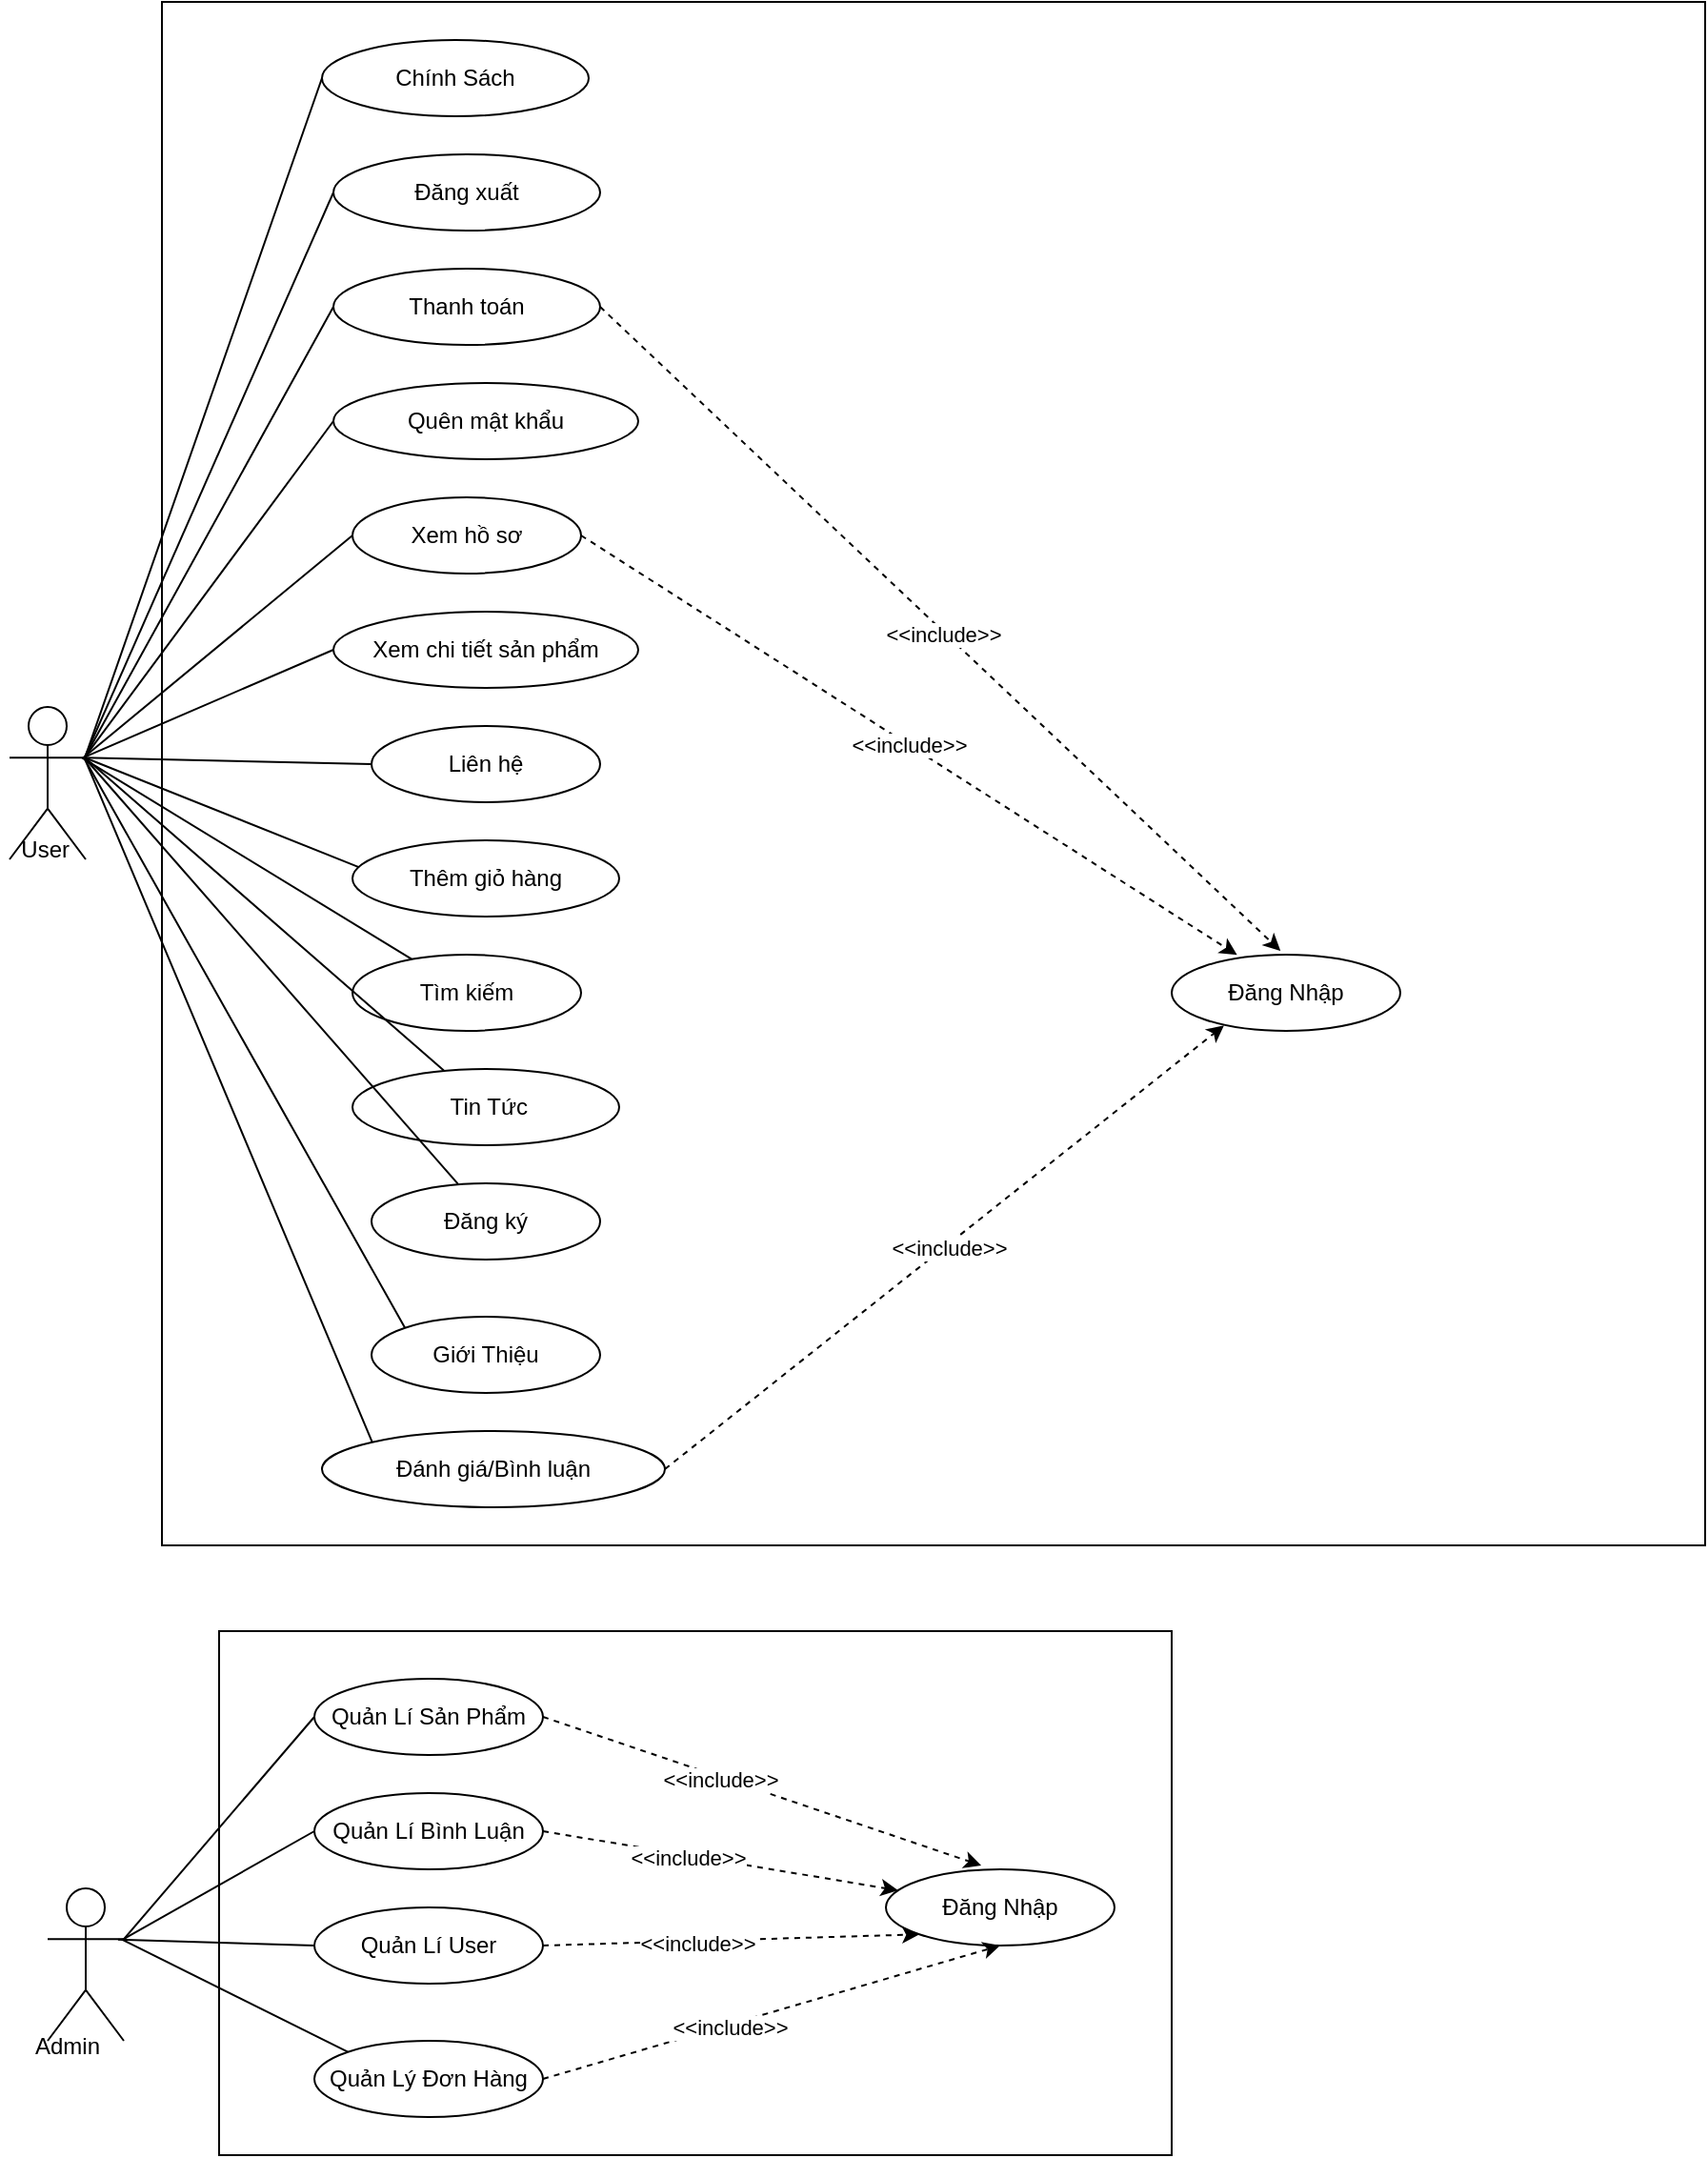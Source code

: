 <mxfile version="28.2.5">
  <diagram name="Use Case Diagram" id="usecase123">
    <mxGraphModel dx="70" dy="1207" grid="1" gridSize="10" guides="1" tooltips="1" connect="1" arrows="1" fold="1" page="1" pageScale="1" pageWidth="827" pageHeight="1169" math="0" shadow="0">
      <root>
        <mxCell id="0" />
        <mxCell id="1" parent="0" />
        <mxCell id="pkav59_5A5UW_an5WSjR-3" value="" style="rounded=0;whiteSpace=wrap;html=1;" parent="1" vertex="1">
          <mxGeometry x="180" y="695" width="500" height="275" as="geometry" />
        </mxCell>
        <mxCell id="pkav59_5A5UW_an5WSjR-1" value="" style="whiteSpace=wrap;html=1;aspect=fixed;" parent="1" vertex="1">
          <mxGeometry x="150" y="-160" width="810" height="810" as="geometry" />
        </mxCell>
        <mxCell id="user" value="" style="shape=umlActor;" parent="1" vertex="1">
          <mxGeometry x="70" y="210" width="40" height="80" as="geometry" />
        </mxCell>
        <mxCell id="uc1" value="Xem hồ sơ" style="ellipse;whiteSpace=wrap;" parent="1" vertex="1">
          <mxGeometry x="250" y="100" width="120" height="40" as="geometry" />
        </mxCell>
        <mxCell id="uc2" value="Xem chi tiết sản phẩm" style="ellipse;whiteSpace=wrap;" parent="1" vertex="1">
          <mxGeometry x="240" y="160" width="160" height="40" as="geometry" />
        </mxCell>
        <mxCell id="uc3" value="Liên hệ" style="ellipse;whiteSpace=wrap;" parent="1" vertex="1">
          <mxGeometry x="260" y="220" width="120" height="40" as="geometry" />
        </mxCell>
        <mxCell id="uc4" value="Thêm giỏ hàng" style="ellipse;whiteSpace=wrap;" parent="1" vertex="1">
          <mxGeometry x="250" y="280" width="140" height="40" as="geometry" />
        </mxCell>
        <mxCell id="uc5" value="Tìm kiếm" style="ellipse;whiteSpace=wrap;" parent="1" vertex="1">
          <mxGeometry x="250" y="340" width="120" height="40" as="geometry" />
        </mxCell>
        <mxCell id="uc6" value=" Tin Tức" style="ellipse;whiteSpace=wrap;" parent="1" vertex="1">
          <mxGeometry x="250" y="400" width="140" height="40" as="geometry" />
        </mxCell>
        <mxCell id="uc7" value="Đăng ký" style="ellipse;whiteSpace=wrap;" parent="1" vertex="1">
          <mxGeometry x="260" y="460" width="120" height="40" as="geometry" />
        </mxCell>
        <mxCell id="uc8" value="Quên mật khẩu" style="ellipse;whiteSpace=wrap;" parent="1" vertex="1">
          <mxGeometry x="240" y="40" width="160" height="40" as="geometry" />
        </mxCell>
        <mxCell id="uc9" value="Đánh giá/Bình luận" style="ellipse;whiteSpace=wrap;" parent="1" vertex="1">
          <mxGeometry x="234" y="590" width="180" height="40" as="geometry" />
        </mxCell>
        <mxCell id="uc10" value="Thanh toán" style="ellipse;whiteSpace=wrap;" parent="1" vertex="1">
          <mxGeometry x="240" y="-20" width="140" height="40" as="geometry" />
        </mxCell>
        <mxCell id="uc11" value="Đăng xuất" style="ellipse;whiteSpace=wrap;" parent="1" vertex="1">
          <mxGeometry x="240" y="-80" width="140" height="40" as="geometry" />
        </mxCell>
        <mxCell id="M7kHpwHz41B4yy5_DEGk-1" value="Đăng Nhập" style="ellipse;whiteSpace=wrap;" parent="1" vertex="1">
          <mxGeometry x="680" y="340" width="120" height="40" as="geometry" />
        </mxCell>
        <UserObject label="&amp;lt;&amp;lt;include&amp;gt;&amp;gt;" tooltip="Inclu&#xa;" id="M7kHpwHz41B4yy5_DEGk-2">
          <mxCell style="endArrow=classic;dashed=1;html=1;rounded=0;entryX=0.286;entryY=0.004;entryDx=0;entryDy=0;exitX=1;exitY=0.5;exitDx=0;exitDy=0;entryPerimeter=0;endFill=1;" parent="1" source="uc1" target="M7kHpwHz41B4yy5_DEGk-1" edge="1">
            <mxGeometry x="-0.0" width="50" height="50" relative="1" as="geometry">
              <mxPoint x="400" y="330" as="sourcePoint" />
              <mxPoint x="450" y="280" as="targetPoint" />
              <mxPoint as="offset" />
            </mxGeometry>
          </mxCell>
        </UserObject>
        <mxCell id="M7kHpwHz41B4yy5_DEGk-3" value="" style="endArrow=classic;dashed=1;html=1;rounded=0;exitX=1;exitY=0.5;exitDx=0;exitDy=0;entryX=0.229;entryY=0.928;entryDx=0;entryDy=0;entryPerimeter=0;endFill=1;" parent="1" source="uc9" target="M7kHpwHz41B4yy5_DEGk-1" edge="1">
          <mxGeometry width="50" height="50" relative="1" as="geometry">
            <mxPoint x="390" y="470" as="sourcePoint" />
            <mxPoint x="440" y="420" as="targetPoint" />
          </mxGeometry>
        </mxCell>
        <mxCell id="M7kHpwHz41B4yy5_DEGk-4" value="&amp;lt;&amp;lt;include&amp;gt;&amp;gt;" style="edgeLabel;html=1;align=center;verticalAlign=middle;resizable=0;points=[];" parent="M7kHpwHz41B4yy5_DEGk-3" vertex="1" connectable="0">
          <mxGeometry x="0.01" y="-1" relative="1" as="geometry">
            <mxPoint as="offset" />
          </mxGeometry>
        </mxCell>
        <mxCell id="M7kHpwHz41B4yy5_DEGk-5" value="" style="endArrow=none;html=1;rounded=0;entryX=0;entryY=0.5;entryDx=0;entryDy=0;exitX=0.97;exitY=0.332;exitDx=0;exitDy=0;exitPerimeter=0;" parent="1" target="uc2" edge="1" source="user">
          <mxGeometry width="50" height="50" relative="1" as="geometry">
            <mxPoint x="110" y="240" as="sourcePoint" />
            <mxPoint x="440" y="320" as="targetPoint" />
          </mxGeometry>
        </mxCell>
        <mxCell id="M7kHpwHz41B4yy5_DEGk-6" value="" style="endArrow=none;html=1;rounded=0;entryX=0;entryY=0.5;entryDx=0;entryDy=0;exitX=0.969;exitY=0.333;exitDx=0;exitDy=0;exitPerimeter=0;" parent="1" target="uc1" edge="1" source="user">
          <mxGeometry width="50" height="50" relative="1" as="geometry">
            <mxPoint x="110" y="240" as="sourcePoint" />
            <mxPoint x="440" y="320" as="targetPoint" />
          </mxGeometry>
        </mxCell>
        <mxCell id="M7kHpwHz41B4yy5_DEGk-7" value="" style="endArrow=none;html=1;rounded=0;entryX=0;entryY=0.5;entryDx=0;entryDy=0;exitX=0.982;exitY=0.333;exitDx=0;exitDy=0;exitPerimeter=0;" parent="1" target="uc3" edge="1" source="user">
          <mxGeometry width="50" height="50" relative="1" as="geometry">
            <mxPoint x="110" y="240" as="sourcePoint" />
            <mxPoint x="440" y="270" as="targetPoint" />
          </mxGeometry>
        </mxCell>
        <mxCell id="M7kHpwHz41B4yy5_DEGk-8" value="" style="endArrow=none;html=1;rounded=0;entryX=0.026;entryY=0.355;entryDx=0;entryDy=0;entryPerimeter=0;exitX=0.98;exitY=0.331;exitDx=0;exitDy=0;exitPerimeter=0;" parent="1" target="uc4" edge="1" source="user">
          <mxGeometry width="50" height="50" relative="1" as="geometry">
            <mxPoint x="110" y="240" as="sourcePoint" />
            <mxPoint x="440" y="270" as="targetPoint" />
          </mxGeometry>
        </mxCell>
        <mxCell id="M7kHpwHz41B4yy5_DEGk-9" value="" style="endArrow=none;html=1;rounded=0;exitX=0.952;exitY=0.333;exitDx=0;exitDy=0;exitPerimeter=0;" parent="1" target="uc5" edge="1" source="user">
          <mxGeometry width="50" height="50" relative="1" as="geometry">
            <mxPoint x="110" y="240" as="sourcePoint" />
            <mxPoint x="220" y="290" as="targetPoint" />
          </mxGeometry>
        </mxCell>
        <mxCell id="M7kHpwHz41B4yy5_DEGk-10" value="" style="endArrow=none;html=1;rounded=0;entryX=0.982;entryY=0.33;entryDx=0;entryDy=0;entryPerimeter=0;" parent="1" source="uc6" edge="1" target="user">
          <mxGeometry width="50" height="50" relative="1" as="geometry">
            <mxPoint x="180" y="360" as="sourcePoint" />
            <mxPoint x="110" y="240" as="targetPoint" />
          </mxGeometry>
        </mxCell>
        <mxCell id="M7kHpwHz41B4yy5_DEGk-11" value="" style="endArrow=none;html=1;rounded=0;exitX=0.379;exitY=0.011;exitDx=0;exitDy=0;exitPerimeter=0;entryX=0.983;entryY=0.333;entryDx=0;entryDy=0;entryPerimeter=0;" parent="1" source="uc7" edge="1" target="user">
          <mxGeometry width="50" height="50" relative="1" as="geometry">
            <mxPoint x="250" y="400" as="sourcePoint" />
            <mxPoint x="110" y="240" as="targetPoint" />
          </mxGeometry>
        </mxCell>
        <mxCell id="M7kHpwHz41B4yy5_DEGk-12" value="" style="endArrow=none;html=1;rounded=0;entryX=0;entryY=0.5;entryDx=0;entryDy=0;exitX=0.985;exitY=0.331;exitDx=0;exitDy=0;exitPerimeter=0;" parent="1" target="uc8" edge="1" source="user">
          <mxGeometry width="50" height="50" relative="1" as="geometry">
            <mxPoint x="110" y="240" as="sourcePoint" />
            <mxPoint x="270" y="150" as="targetPoint" />
          </mxGeometry>
        </mxCell>
        <mxCell id="M7kHpwHz41B4yy5_DEGk-13" value="" style="endArrow=none;html=1;rounded=0;entryX=0;entryY=0.5;entryDx=0;entryDy=0;exitX=0.983;exitY=0.334;exitDx=0;exitDy=0;exitPerimeter=0;" parent="1" target="uc10" edge="1" source="user">
          <mxGeometry width="50" height="50" relative="1" as="geometry">
            <mxPoint x="110" y="240" as="sourcePoint" />
            <mxPoint x="380" y="210" as="targetPoint" />
          </mxGeometry>
        </mxCell>
        <mxCell id="M7kHpwHz41B4yy5_DEGk-14" value="" style="endArrow=none;html=1;rounded=0;entryX=0;entryY=0.5;entryDx=0;entryDy=0;exitX=0.987;exitY=0.329;exitDx=0;exitDy=0;exitPerimeter=0;" parent="1" target="uc11" edge="1" source="user">
          <mxGeometry width="50" height="50" relative="1" as="geometry">
            <mxPoint x="110" y="240" as="sourcePoint" />
            <mxPoint x="180" y="50" as="targetPoint" />
          </mxGeometry>
        </mxCell>
        <mxCell id="M7kHpwHz41B4yy5_DEGk-15" value="" style="endArrow=none;html=1;rounded=0;exitX=0;exitY=0;exitDx=0;exitDy=0;entryX=0.982;entryY=0.333;entryDx=0;entryDy=0;entryPerimeter=0;" parent="1" source="uc9" edge="1" target="user">
          <mxGeometry width="50" height="50" relative="1" as="geometry">
            <mxPoint x="130" y="520" as="sourcePoint" />
            <mxPoint x="110" y="240" as="targetPoint" />
          </mxGeometry>
        </mxCell>
        <mxCell id="M7kHpwHz41B4yy5_DEGk-16" value="" style="endArrow=classic;html=1;rounded=0;exitX=1;exitY=0.5;exitDx=0;exitDy=0;entryX=0.476;entryY=-0.049;entryDx=0;entryDy=0;entryPerimeter=0;dashed=1;endFill=1;" parent="1" source="uc10" target="M7kHpwHz41B4yy5_DEGk-1" edge="1">
          <mxGeometry width="50" height="50" relative="1" as="geometry">
            <mxPoint x="630" y="273" as="sourcePoint" />
            <mxPoint x="937" y="110" as="targetPoint" />
          </mxGeometry>
        </mxCell>
        <mxCell id="M7kHpwHz41B4yy5_DEGk-17" value="&amp;lt;&amp;lt;include&amp;gt;&amp;gt;" style="edgeLabel;html=1;align=center;verticalAlign=middle;resizable=0;points=[];" parent="M7kHpwHz41B4yy5_DEGk-16" vertex="1" connectable="0">
          <mxGeometry x="0.01" y="-1" relative="1" as="geometry">
            <mxPoint as="offset" />
          </mxGeometry>
        </mxCell>
        <mxCell id="M7kHpwHz41B4yy5_DEGk-21" value="" style="shape=umlActor;" parent="1" vertex="1">
          <mxGeometry x="90" y="830" width="40" height="80" as="geometry" />
        </mxCell>
        <mxCell id="M7kHpwHz41B4yy5_DEGk-23" value="Quản Lí Sản Phẩm" style="ellipse;whiteSpace=wrap;" parent="1" vertex="1">
          <mxGeometry x="230" y="720" width="120" height="40" as="geometry" />
        </mxCell>
        <mxCell id="M7kHpwHz41B4yy5_DEGk-24" value="Quản Lí Bình Luận" style="ellipse;whiteSpace=wrap;" parent="1" vertex="1">
          <mxGeometry x="230" y="780" width="120" height="40" as="geometry" />
        </mxCell>
        <mxCell id="M7kHpwHz41B4yy5_DEGk-25" value="Quản Lí User" style="ellipse;whiteSpace=wrap;" parent="1" vertex="1">
          <mxGeometry x="230" y="840" width="120" height="40" as="geometry" />
        </mxCell>
        <mxCell id="M7kHpwHz41B4yy5_DEGk-26" value="Quản Lý Đơn Hàng" style="ellipse;whiteSpace=wrap;" parent="1" vertex="1">
          <mxGeometry x="230" y="910" width="120" height="40" as="geometry" />
        </mxCell>
        <mxCell id="M7kHpwHz41B4yy5_DEGk-30" value="" style="endArrow=none;html=1;rounded=0;exitX=0;exitY=0;exitDx=0;exitDy=0;entryX=0.968;entryY=0.334;entryDx=0;entryDy=0;entryPerimeter=0;" parent="1" source="M7kHpwHz41B4yy5_DEGk-26" edge="1" target="M7kHpwHz41B4yy5_DEGk-21">
          <mxGeometry width="50" height="50" relative="1" as="geometry">
            <mxPoint x="326" y="1096" as="sourcePoint" />
            <mxPoint x="130" y="860" as="targetPoint" />
          </mxGeometry>
        </mxCell>
        <mxCell id="M7kHpwHz41B4yy5_DEGk-31" value="" style="endArrow=none;html=1;rounded=0;exitX=0;exitY=0.5;exitDx=0;exitDy=0;entryX=0.924;entryY=0.336;entryDx=0;entryDy=0;entryPerimeter=0;" parent="1" source="M7kHpwHz41B4yy5_DEGk-25" edge="1" target="M7kHpwHz41B4yy5_DEGk-21">
          <mxGeometry width="50" height="50" relative="1" as="geometry">
            <mxPoint x="356" y="1086" as="sourcePoint" />
            <mxPoint x="130" y="860" as="targetPoint" />
          </mxGeometry>
        </mxCell>
        <mxCell id="M7kHpwHz41B4yy5_DEGk-32" value="" style="endArrow=none;html=1;rounded=0;exitX=0;exitY=0.5;exitDx=0;exitDy=0;entryX=0.984;entryY=0.336;entryDx=0;entryDy=0;entryPerimeter=0;" parent="1" source="M7kHpwHz41B4yy5_DEGk-24" edge="1" target="M7kHpwHz41B4yy5_DEGk-21">
          <mxGeometry width="50" height="50" relative="1" as="geometry">
            <mxPoint x="356" y="1026" as="sourcePoint" />
            <mxPoint x="130" y="860" as="targetPoint" />
          </mxGeometry>
        </mxCell>
        <mxCell id="M7kHpwHz41B4yy5_DEGk-33" value="" style="endArrow=none;html=1;rounded=0;exitX=0;exitY=0.5;exitDx=0;exitDy=0;entryX=1;entryY=0.333;entryDx=0;entryDy=0;entryPerimeter=0;" parent="1" source="M7kHpwHz41B4yy5_DEGk-23" edge="1" target="M7kHpwHz41B4yy5_DEGk-21">
          <mxGeometry width="50" height="50" relative="1" as="geometry">
            <mxPoint x="326" y="946" as="sourcePoint" />
            <mxPoint x="130" y="860" as="targetPoint" />
          </mxGeometry>
        </mxCell>
        <mxCell id="M7kHpwHz41B4yy5_DEGk-34" value="Đăng Nhập" style="ellipse;whiteSpace=wrap;" parent="1" vertex="1">
          <mxGeometry x="530" y="820" width="120" height="40" as="geometry" />
        </mxCell>
        <mxCell id="M7kHpwHz41B4yy5_DEGk-35" value="" style="endArrow=classic;dashed=1;html=1;rounded=0;entryX=0.417;entryY=-0.05;entryDx=0;entryDy=0;exitX=1;exitY=0.5;exitDx=0;exitDy=0;endFill=1;entryPerimeter=0;" parent="1" source="M7kHpwHz41B4yy5_DEGk-23" target="M7kHpwHz41B4yy5_DEGk-34" edge="1">
          <mxGeometry width="50" height="50" relative="1" as="geometry">
            <mxPoint x="350" y="850" as="sourcePoint" />
            <mxPoint x="400" y="800" as="targetPoint" />
          </mxGeometry>
        </mxCell>
        <mxCell id="M7kHpwHz41B4yy5_DEGk-36" value="&amp;lt;&amp;lt;include&amp;gt;&amp;gt;" style="edgeLabel;html=1;align=center;verticalAlign=middle;resizable=0;points=[];" parent="M7kHpwHz41B4yy5_DEGk-35" vertex="1" connectable="0">
          <mxGeometry x="-0.198" y="-1" relative="1" as="geometry">
            <mxPoint x="1" as="offset" />
          </mxGeometry>
        </mxCell>
        <mxCell id="M7kHpwHz41B4yy5_DEGk-37" value="" style="endArrow=classic;dashed=1;html=1;rounded=0;exitX=1;exitY=0.5;exitDx=0;exitDy=0;endFill=1;" parent="1" source="M7kHpwHz41B4yy5_DEGk-24" target="M7kHpwHz41B4yy5_DEGk-34" edge="1">
          <mxGeometry width="50" height="50" relative="1" as="geometry">
            <mxPoint x="450" y="970" as="sourcePoint" />
            <mxPoint x="648" y="1056" as="targetPoint" />
          </mxGeometry>
        </mxCell>
        <mxCell id="M7kHpwHz41B4yy5_DEGk-38" value="&amp;lt;&amp;lt;include&amp;gt;&amp;gt;" style="edgeLabel;html=1;align=center;verticalAlign=middle;resizable=0;points=[];" parent="M7kHpwHz41B4yy5_DEGk-37" vertex="1" connectable="0">
          <mxGeometry x="-0.198" y="-1" relative="1" as="geometry">
            <mxPoint x="1" as="offset" />
          </mxGeometry>
        </mxCell>
        <mxCell id="M7kHpwHz41B4yy5_DEGk-39" value="" style="endArrow=classic;dashed=1;html=1;rounded=0;entryX=0;entryY=1;entryDx=0;entryDy=0;exitX=1;exitY=0.5;exitDx=0;exitDy=0;endFill=1;" parent="1" source="M7kHpwHz41B4yy5_DEGk-25" target="M7kHpwHz41B4yy5_DEGk-34" edge="1">
          <mxGeometry width="50" height="50" relative="1" as="geometry">
            <mxPoint x="410" y="890" as="sourcePoint" />
            <mxPoint x="608" y="976" as="targetPoint" />
          </mxGeometry>
        </mxCell>
        <mxCell id="M7kHpwHz41B4yy5_DEGk-40" value="&amp;lt;&amp;lt;include&amp;gt;&amp;gt;" style="edgeLabel;html=1;align=center;verticalAlign=middle;resizable=0;points=[];" parent="M7kHpwHz41B4yy5_DEGk-39" vertex="1" connectable="0">
          <mxGeometry x="-0.198" y="-1" relative="1" as="geometry">
            <mxPoint x="1" as="offset" />
          </mxGeometry>
        </mxCell>
        <mxCell id="M7kHpwHz41B4yy5_DEGk-41" value="" style="endArrow=classic;dashed=1;html=1;rounded=0;entryX=0.5;entryY=1;entryDx=0;entryDy=0;exitX=1;exitY=0.5;exitDx=0;exitDy=0;endFill=1;" parent="1" source="M7kHpwHz41B4yy5_DEGk-26" target="M7kHpwHz41B4yy5_DEGk-34" edge="1">
          <mxGeometry width="50" height="50" relative="1" as="geometry">
            <mxPoint x="440" y="960" as="sourcePoint" />
            <mxPoint x="638" y="1046" as="targetPoint" />
          </mxGeometry>
        </mxCell>
        <mxCell id="M7kHpwHz41B4yy5_DEGk-42" value="&amp;lt;&amp;lt;include&amp;gt;&amp;gt;" style="edgeLabel;html=1;align=center;verticalAlign=middle;resizable=0;points=[];" parent="M7kHpwHz41B4yy5_DEGk-41" vertex="1" connectable="0">
          <mxGeometry x="-0.198" y="-1" relative="1" as="geometry">
            <mxPoint x="1" as="offset" />
          </mxGeometry>
        </mxCell>
        <mxCell id="M7kHpwHz41B4yy5_DEGk-43" value="Giới Thiệu" style="ellipse;whiteSpace=wrap;" parent="1" vertex="1">
          <mxGeometry x="260" y="530" width="120" height="40" as="geometry" />
        </mxCell>
        <mxCell id="M7kHpwHz41B4yy5_DEGk-44" value="" style="endArrow=none;html=1;rounded=0;exitX=0;exitY=0;exitDx=0;exitDy=0;entryX=0.978;entryY=0.335;entryDx=0;entryDy=0;entryPerimeter=0;" parent="1" source="M7kHpwHz41B4yy5_DEGk-43" edge="1" target="user">
          <mxGeometry width="50" height="50" relative="1" as="geometry">
            <mxPoint x="485" y="630" as="sourcePoint" />
            <mxPoint x="110" y="240" as="targetPoint" />
          </mxGeometry>
        </mxCell>
        <mxCell id="M7kHpwHz41B4yy5_DEGk-45" value="Chính Sách" style="ellipse;whiteSpace=wrap;" parent="1" vertex="1">
          <mxGeometry x="234" y="-140" width="140" height="40" as="geometry" />
        </mxCell>
        <mxCell id="M7kHpwHz41B4yy5_DEGk-46" value="" style="endArrow=none;html=1;rounded=0;exitX=0;exitY=0.5;exitDx=0;exitDy=0;entryX=0.989;entryY=0.333;entryDx=0;entryDy=0;entryPerimeter=0;" parent="1" source="M7kHpwHz41B4yy5_DEGk-45" edge="1" target="user">
          <mxGeometry width="50" height="50" relative="1" as="geometry">
            <mxPoint x="705" y="60" as="sourcePoint" />
            <mxPoint x="110" y="240" as="targetPoint" />
          </mxGeometry>
        </mxCell>
        <mxCell id="pkav59_5A5UW_an5WSjR-6" value="User&amp;nbsp;" style="text;html=1;align=center;verticalAlign=middle;resizable=0;points=[];autosize=1;strokeColor=none;fillColor=none;" parent="1" vertex="1">
          <mxGeometry x="65" y="270" width="50" height="30" as="geometry" />
        </mxCell>
        <mxCell id="pkav59_5A5UW_an5WSjR-7" value="Admin" style="text;html=1;align=center;verticalAlign=middle;resizable=0;points=[];autosize=1;strokeColor=none;fillColor=none;" parent="1" vertex="1">
          <mxGeometry x="70" y="898" width="60" height="30" as="geometry" />
        </mxCell>
      </root>
    </mxGraphModel>
  </diagram>
</mxfile>
